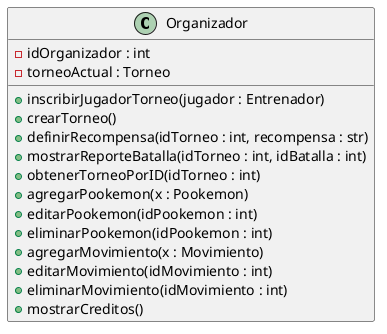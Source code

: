 @startuml diagrama de clases

left to right direction

    class Organizador {
        - idOrganizador : int
        - torneoActual : Torneo

        + inscribirJugadorTorneo(jugador : Entrenador)
        + crearTorneo()
        + definirRecompensa(idTorneo : int, recompensa : str)
        + mostrarReporteBatalla(idTorneo : int, idBatalla : int)
        + obtenerTorneoPorID(idTorneo : int)
        + agregarPookemon(x : Pookemon)
        + editarPookemon(idPookemon : int)
        + eliminarPookemon(idPookemon : int)
        + agregarMovimiento(x : Movimiento)
        + editarMovimiento(idMovimiento : int)
        + eliminarMovimiento(idMovimiento : int)
        + mostrarCreditos()

    }

    newpage

    class Entrenador {
        - idEntrenador : int
        - nombreEntrenador : str
        - generoEntrenador : str
        - pookemones : ArrayList<Pookemon>
        - objetos : ArrayList<Objeto>
        - pokemonActual : int 

        + defenderse()
        + atacar(idMovimiento : int, objetivo : Pookemon)
        + usarObjeto(idObjeto : int)
        + usarObjeto(idObjeto : int, idMovimiento : int)
        + cambiarPookemon(idPookemon : int)
        + obtenerPookemonPorID(idPookemon : int)
    }

    newpage

    class Objeto{
        - idObjeto : int
        - nombreObjeto  : str
        - tipoObjeto : str
        - puntosR : int

        + usarObjeto(pookemon : Pookemon)
        + usarObjeto(pookemon : Pookemon, idMovimiento : int)
    }

    newpage

    class Pookemon {
        - idPookemon : int
        - nombrePookemon : str
        - elementoPookemon : str
        - estadisticaPookemon : Estadistica
        - movimientos : ArrayList<Movimiento>
        - efecto : Efecto
        - defendiendo : boolean
        
        + activarDefensa()
        + afectarHp()
        + obtenerMovimientoPorID(idMovimiento : int)
    }

    newpage

    class Estadistica {
        - vida : int 
        - ataqueFisico : int
        - defensaFisica : int
        - ataqueEspecial : int 
        - defensaEspecial : int
        - velocidad : int 

        + toString()
  }

    newpage

    class Movimiento {
        - idMovimiento : int
        - nombreMovimiento: str
        - descripcionMovimiento : str
        - potencia : int
        - precision: int
        - cantidadPP : int
        - elemento : str
        - efecto : Efecto 

        # calcularDañoBase(atacante: Pookemon, defensor: Pookemon)
        - calcularGolpeCritico()
        + calcularDañoTotal(atacante: Pookemon, defensor: Pookemon)
        + realizar(atacante: Pookemon, defensor: Pookemon)
    }

    newpage

    class MovimientoFisico{
        # calcularDañoBase(Pookemon atacante, Pookemon defensor)
    }

    newpage 

    class MovimientoEspecial{
        - tablaEfectividad: Map<String, Map<String,double>>

        - inicializarTablaEfectividad()
        # calcularDañoBase(atacante: Pookemon, defensor: Pookemon)
        - calcularEfectividad(atacante: Pookemon, defensor: Pookemon)
        + calcularDañoTotal(atacante: Pookemon, defensor: Pookemon)
    } 

    newpage

    class Batalla {
        - idBatalla : int
        - entrenador1 : Entrenador
        - entrenador2 : Entrenador
        - turnos: ArrayList<String>
        - numeroTurno: int

        + iniciarBatalla()
        + generarMazoPookemones()
        + aplicarEfectosPersistentes()
        + determinarTurno()
        + ejecutarTurno(Primero : Entrenador, Segundo : Entrenador)
        + generarReporteBatalla()
        
    }

    newpage

    class NodoTorneo {
      - nodoTorneoIzq: NodoTorneo
      - nodoTorneoDer: NodoTorneo
      - batalla : Batalla
      - ganador : Entrenador 

      + determinarGanador()

    }

    newpage

    class Torneo {
        - recompensa :  Recompensa
        - nodoTorneo : NodoTorneo
        - jugadores : ArrayList<Entrenador>
        - pookemones : ArrayList<Pookemon>
        - movimientos : ArrayList<Movimiento>

        + gestionarRondasTorneo()
        + iniciarTorneo()
        + devolverGanadorTorneo()
        + listarJugadores()
        + listarPookemones()
        
    }

    note right of Torneo::gestionarRondasTorneo
        método que vaya posicionando el ganador 
        de cada nodo en el nodo anterior 
        (siguiendo secuencia de árbol)
    end note

    newpage

    class Recompensa {
        - idRecompensa : int
        - tipoRecompensa : str
        - fechaVencimiento : date 

        + generarCodigo()

    }

    newpage 
    
    


@enduml   
    

    

    

